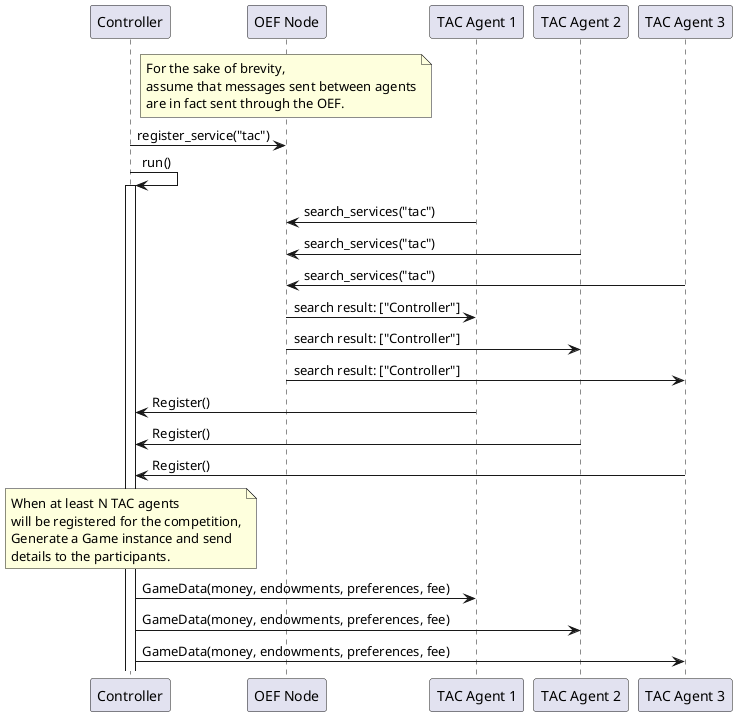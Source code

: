 @startuml

participant "Controller"
participant "OEF Node"
participant "TAC Agent 1"
participant "TAC Agent 2"
participant "TAC Agent 3"

note over "OEF Node"
    For the sake of brevity,
    assume that messages sent between agents
    are in fact sent through the OEF.
end note

"Controller"->"OEF Node": register_service("tac")
"Controller"->"Controller": run()
activate "Controller"

"TAC Agent 1" -> "OEF Node": search_services("tac")
"TAC Agent 2" -> "OEF Node": search_services("tac")
"TAC Agent 3" -> "OEF Node": search_services("tac")

"OEF Node" -> "TAC Agent 1": search result: ["Controller"]
"OEF Node" -> "TAC Agent 2": search result: ["Controller"]
"OEF Node" -> "TAC Agent 3": search result: ["Controller"]

"TAC Agent 1" -> "Controller": Register()
"TAC Agent 2" -> "Controller": Register()
"TAC Agent 3" -> "Controller": Register()

note over "Controller"
    When at least N TAC agents
    will be registered for the competition,
    Generate a Game instance and send
    details to the participants.
end note

"Controller" -> "TAC Agent 1": GameData(money, endowments, preferences, fee)
"Controller" -> "TAC Agent 2": GameData(money, endowments, preferences, fee)
"Controller" -> "TAC Agent 3": GameData(money, endowments, preferences, fee)

@enduml
